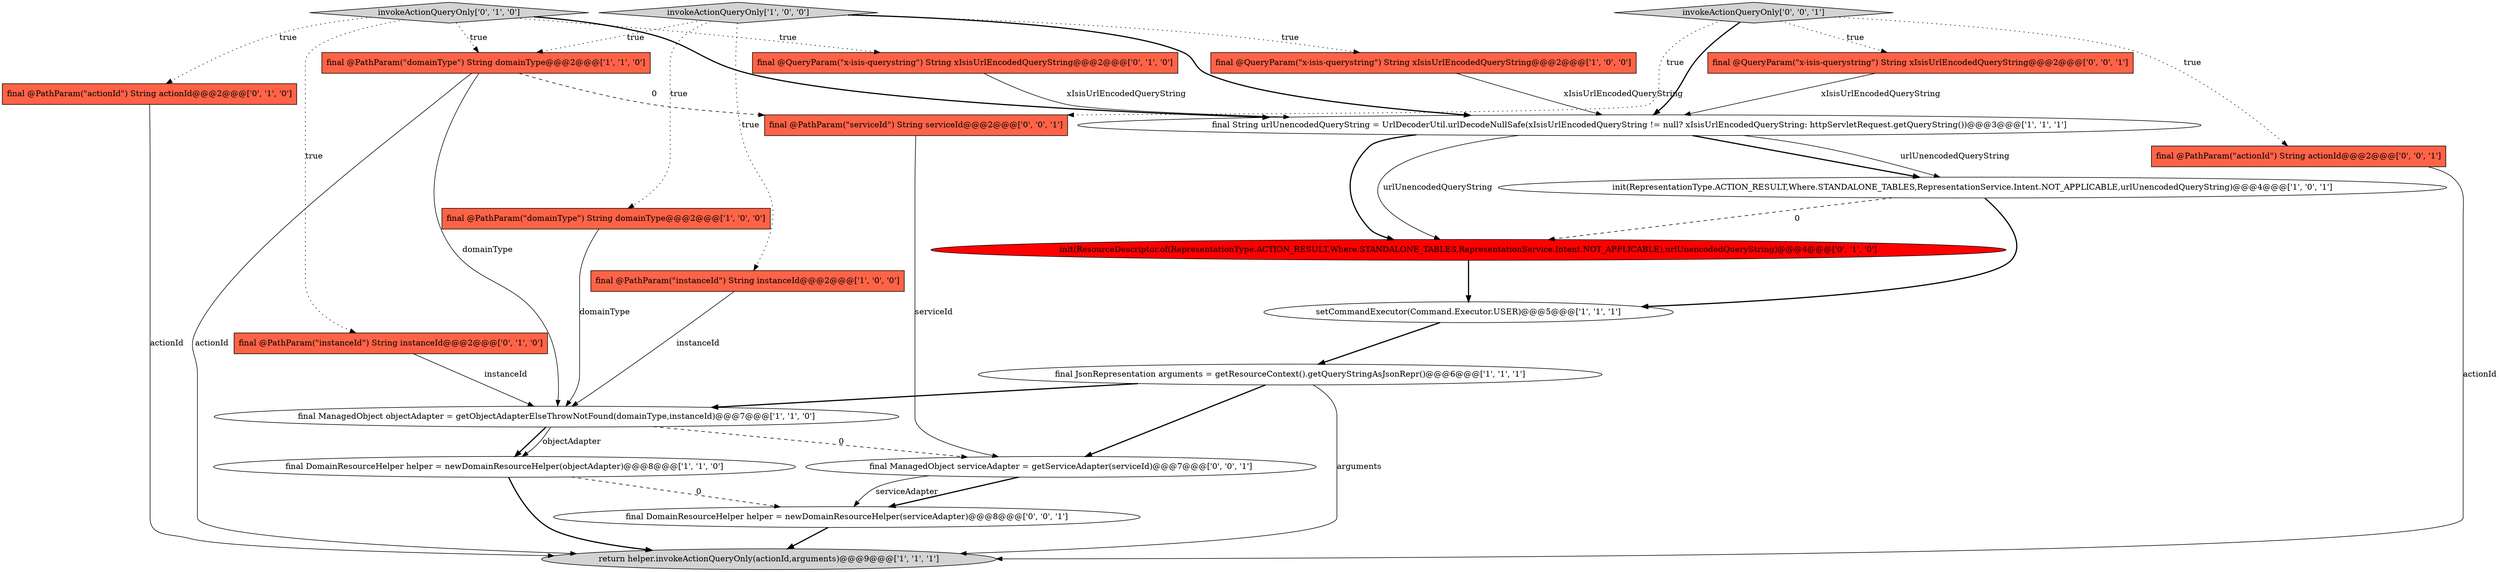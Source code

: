 digraph {
6 [style = filled, label = "final @PathParam(\"domainType\") String domainType@@@2@@@['1', '1', '0']", fillcolor = tomato, shape = box image = "AAA0AAABBB1BBB"];
10 [style = filled, label = "final String urlUnencodedQueryString = UrlDecoderUtil.urlDecodeNullSafe(xIsisUrlEncodedQueryString != null? xIsisUrlEncodedQueryString: httpServletRequest.getQueryString())@@@3@@@['1', '1', '1']", fillcolor = white, shape = ellipse image = "AAA0AAABBB1BBB"];
13 [style = filled, label = "final @PathParam(\"actionId\") String actionId@@@2@@@['0', '1', '0']", fillcolor = tomato, shape = box image = "AAA0AAABBB2BBB"];
18 [style = filled, label = "final @PathParam(\"actionId\") String actionId@@@2@@@['0', '0', '1']", fillcolor = tomato, shape = box image = "AAA0AAABBB3BBB"];
17 [style = filled, label = "final DomainResourceHelper helper = newDomainResourceHelper(serviceAdapter)@@@8@@@['0', '0', '1']", fillcolor = white, shape = ellipse image = "AAA0AAABBB3BBB"];
8 [style = filled, label = "final JsonRepresentation arguments = getResourceContext().getQueryStringAsJsonRepr()@@@6@@@['1', '1', '1']", fillcolor = white, shape = ellipse image = "AAA0AAABBB1BBB"];
11 [style = filled, label = "final ManagedObject objectAdapter = getObjectAdapterElseThrowNotFound(domainType,instanceId)@@@7@@@['1', '1', '0']", fillcolor = white, shape = ellipse image = "AAA0AAABBB1BBB"];
20 [style = filled, label = "final @PathParam(\"serviceId\") String serviceId@@@2@@@['0', '0', '1']", fillcolor = tomato, shape = box image = "AAA0AAABBB3BBB"];
5 [style = filled, label = "final DomainResourceHelper helper = newDomainResourceHelper(objectAdapter)@@@8@@@['1', '1', '0']", fillcolor = white, shape = ellipse image = "AAA0AAABBB1BBB"];
0 [style = filled, label = "final @QueryParam(\"x-isis-querystring\") String xIsisUrlEncodedQueryString@@@2@@@['1', '0', '0']", fillcolor = tomato, shape = box image = "AAA0AAABBB1BBB"];
16 [style = filled, label = "init(ResourceDescriptor.of(RepresentationType.ACTION_RESULT,Where.STANDALONE_TABLES,RepresentationService.Intent.NOT_APPLICABLE),urlUnencodedQueryString)@@@4@@@['0', '1', '0']", fillcolor = red, shape = ellipse image = "AAA1AAABBB2BBB"];
15 [style = filled, label = "invokeActionQueryOnly['0', '1', '0']", fillcolor = lightgray, shape = diamond image = "AAA0AAABBB2BBB"];
9 [style = filled, label = "invokeActionQueryOnly['1', '0', '0']", fillcolor = lightgray, shape = diamond image = "AAA0AAABBB1BBB"];
2 [style = filled, label = "return helper.invokeActionQueryOnly(actionId,arguments)@@@9@@@['1', '1', '1']", fillcolor = lightgray, shape = ellipse image = "AAA0AAABBB1BBB"];
1 [style = filled, label = "final @PathParam(\"domainType\") String domainType@@@2@@@['1', '0', '0']", fillcolor = tomato, shape = box image = "AAA0AAABBB1BBB"];
12 [style = filled, label = "final @QueryParam(\"x-isis-querystring\") String xIsisUrlEncodedQueryString@@@2@@@['0', '1', '0']", fillcolor = tomato, shape = box image = "AAA0AAABBB2BBB"];
3 [style = filled, label = "init(RepresentationType.ACTION_RESULT,Where.STANDALONE_TABLES,RepresentationService.Intent.NOT_APPLICABLE,urlUnencodedQueryString)@@@4@@@['1', '0', '1']", fillcolor = white, shape = ellipse image = "AAA0AAABBB1BBB"];
21 [style = filled, label = "invokeActionQueryOnly['0', '0', '1']", fillcolor = lightgray, shape = diamond image = "AAA0AAABBB3BBB"];
4 [style = filled, label = "final @PathParam(\"instanceId\") String instanceId@@@2@@@['1', '0', '0']", fillcolor = tomato, shape = box image = "AAA0AAABBB1BBB"];
22 [style = filled, label = "final ManagedObject serviceAdapter = getServiceAdapter(serviceId)@@@7@@@['0', '0', '1']", fillcolor = white, shape = ellipse image = "AAA0AAABBB3BBB"];
14 [style = filled, label = "final @PathParam(\"instanceId\") String instanceId@@@2@@@['0', '1', '0']", fillcolor = tomato, shape = box image = "AAA0AAABBB2BBB"];
7 [style = filled, label = "setCommandExecutor(Command.Executor.USER)@@@5@@@['1', '1', '1']", fillcolor = white, shape = ellipse image = "AAA0AAABBB1BBB"];
19 [style = filled, label = "final @QueryParam(\"x-isis-querystring\") String xIsisUrlEncodedQueryString@@@2@@@['0', '0', '1']", fillcolor = tomato, shape = box image = "AAA0AAABBB3BBB"];
21->10 [style = bold, label=""];
15->10 [style = bold, label=""];
14->11 [style = solid, label="instanceId"];
9->0 [style = dotted, label="true"];
21->20 [style = dotted, label="true"];
21->18 [style = dotted, label="true"];
20->22 [style = solid, label="serviceId"];
6->20 [style = dashed, label="0"];
0->10 [style = solid, label="xIsisUrlEncodedQueryString"];
16->7 [style = bold, label=""];
11->22 [style = dashed, label="0"];
10->3 [style = bold, label=""];
9->10 [style = bold, label=""];
15->14 [style = dotted, label="true"];
7->8 [style = bold, label=""];
4->11 [style = solid, label="instanceId"];
1->11 [style = solid, label="domainType"];
9->6 [style = dotted, label="true"];
6->2 [style = solid, label="actionId"];
8->22 [style = bold, label=""];
15->13 [style = dotted, label="true"];
19->10 [style = solid, label="xIsisUrlEncodedQueryString"];
8->2 [style = solid, label="arguments"];
11->5 [style = bold, label=""];
5->2 [style = bold, label=""];
5->17 [style = dashed, label="0"];
10->16 [style = bold, label=""];
17->2 [style = bold, label=""];
12->10 [style = solid, label="xIsisUrlEncodedQueryString"];
3->7 [style = bold, label=""];
15->6 [style = dotted, label="true"];
21->19 [style = dotted, label="true"];
9->1 [style = dotted, label="true"];
22->17 [style = bold, label=""];
9->4 [style = dotted, label="true"];
15->12 [style = dotted, label="true"];
11->5 [style = solid, label="objectAdapter"];
6->11 [style = solid, label="domainType"];
10->16 [style = solid, label="urlUnencodedQueryString"];
10->3 [style = solid, label="urlUnencodedQueryString"];
18->2 [style = solid, label="actionId"];
8->11 [style = bold, label=""];
22->17 [style = solid, label="serviceAdapter"];
3->16 [style = dashed, label="0"];
13->2 [style = solid, label="actionId"];
}

